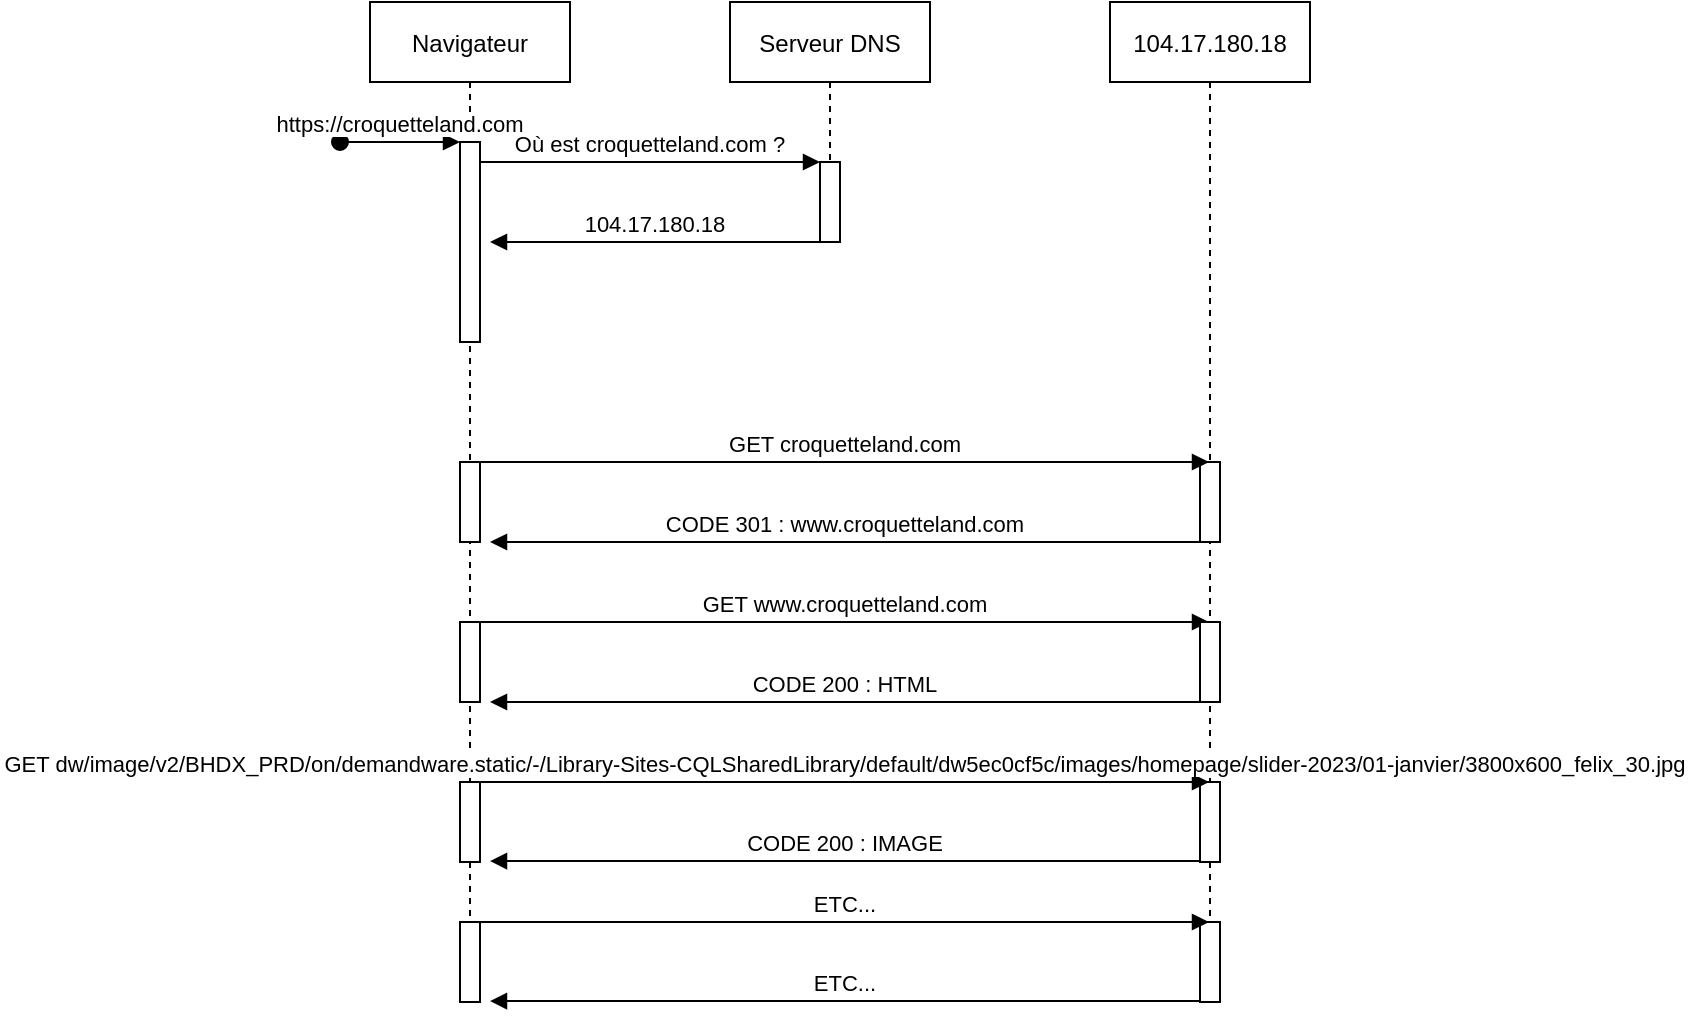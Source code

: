 <mxfile version="20.8.14" type="device"><diagram id="kgpKYQtTHZ0yAKxKKP6v" name="Page-1"><mxGraphModel dx="2899" dy="1243" grid="1" gridSize="10" guides="1" tooltips="1" connect="1" arrows="1" fold="1" page="1" pageScale="1" pageWidth="850" pageHeight="1100" math="0" shadow="0"><root><mxCell id="0"/><mxCell id="1" parent="0"/><mxCell id="3nuBFxr9cyL0pnOWT2aG-1" value="Navigateur" style="shape=umlLifeline;perimeter=lifelinePerimeter;container=1;collapsible=0;recursiveResize=0;rounded=0;shadow=0;strokeWidth=1;" parent="1" vertex="1"><mxGeometry x="120" y="80" width="100" height="500" as="geometry"/></mxCell><mxCell id="3nuBFxr9cyL0pnOWT2aG-2" value="" style="points=[];perimeter=orthogonalPerimeter;rounded=0;shadow=0;strokeWidth=1;" parent="3nuBFxr9cyL0pnOWT2aG-1" vertex="1"><mxGeometry x="45" y="70" width="10" height="100" as="geometry"/></mxCell><mxCell id="3nuBFxr9cyL0pnOWT2aG-3" value="https://croquetteland.com" style="verticalAlign=bottom;startArrow=oval;endArrow=block;startSize=8;shadow=0;strokeWidth=1;" parent="3nuBFxr9cyL0pnOWT2aG-1" target="3nuBFxr9cyL0pnOWT2aG-2" edge="1"><mxGeometry relative="1" as="geometry"><mxPoint x="-15" y="70" as="sourcePoint"/></mxGeometry></mxCell><mxCell id="3nuBFxr9cyL0pnOWT2aG-5" value="Serveur DNS" style="shape=umlLifeline;perimeter=lifelinePerimeter;container=1;collapsible=0;recursiveResize=0;rounded=0;shadow=0;strokeWidth=1;" parent="1" vertex="1"><mxGeometry x="300" y="80" width="100" height="120" as="geometry"/></mxCell><mxCell id="3nuBFxr9cyL0pnOWT2aG-6" value="" style="points=[];perimeter=orthogonalPerimeter;rounded=0;shadow=0;strokeWidth=1;" parent="3nuBFxr9cyL0pnOWT2aG-5" vertex="1"><mxGeometry x="45" y="80" width="10" height="40" as="geometry"/></mxCell><mxCell id="3nuBFxr9cyL0pnOWT2aG-8" value="Où est croquetteland.com ?" style="verticalAlign=bottom;endArrow=block;entryX=0;entryY=0;shadow=0;strokeWidth=1;" parent="1" source="3nuBFxr9cyL0pnOWT2aG-2" target="3nuBFxr9cyL0pnOWT2aG-6" edge="1"><mxGeometry relative="1" as="geometry"><mxPoint x="275" y="160" as="sourcePoint"/></mxGeometry></mxCell><mxCell id="3nuBFxr9cyL0pnOWT2aG-9" value="104.17.180.18" style="verticalAlign=bottom;endArrow=block;entryX=1;entryY=0;shadow=0;strokeWidth=1;" parent="1" source="3nuBFxr9cyL0pnOWT2aG-6" edge="1"><mxGeometry relative="1" as="geometry"><mxPoint x="240" y="200" as="sourcePoint"/><mxPoint x="180" y="200" as="targetPoint"/></mxGeometry></mxCell><mxCell id="KbSZ2zdZQXaIry0W3Slf-1" value="" style="points=[];perimeter=orthogonalPerimeter;rounded=0;shadow=0;strokeWidth=1;" vertex="1" parent="1"><mxGeometry x="165" y="310" width="10" height="40" as="geometry"/></mxCell><mxCell id="KbSZ2zdZQXaIry0W3Slf-2" value="104.17.180.18" style="shape=umlLifeline;perimeter=lifelinePerimeter;container=1;collapsible=0;recursiveResize=0;rounded=0;shadow=0;strokeWidth=1;" vertex="1" parent="1"><mxGeometry x="490" y="80" width="100" height="500" as="geometry"/></mxCell><mxCell id="KbSZ2zdZQXaIry0W3Slf-3" value="" style="points=[];perimeter=orthogonalPerimeter;rounded=0;shadow=0;strokeWidth=1;" vertex="1" parent="1"><mxGeometry x="535" y="310" width="10" height="40" as="geometry"/></mxCell><mxCell id="KbSZ2zdZQXaIry0W3Slf-4" value="GET croquetteland.com" style="verticalAlign=bottom;endArrow=block;shadow=0;strokeWidth=1;" edge="1" parent="1" target="KbSZ2zdZQXaIry0W3Slf-2"><mxGeometry relative="1" as="geometry"><mxPoint x="175" y="310" as="sourcePoint"/><mxPoint x="345" y="310" as="targetPoint"/></mxGeometry></mxCell><mxCell id="KbSZ2zdZQXaIry0W3Slf-5" value="CODE 301 : www.croquetteland.com" style="verticalAlign=bottom;endArrow=block;shadow=0;strokeWidth=1;" edge="1" parent="1"><mxGeometry relative="1" as="geometry"><mxPoint x="535" y="350" as="sourcePoint"/><mxPoint x="180" y="350" as="targetPoint"/></mxGeometry></mxCell><mxCell id="KbSZ2zdZQXaIry0W3Slf-9" value="" style="points=[];perimeter=orthogonalPerimeter;rounded=0;shadow=0;strokeWidth=1;" vertex="1" parent="1"><mxGeometry x="165" y="390" width="10" height="40" as="geometry"/></mxCell><mxCell id="KbSZ2zdZQXaIry0W3Slf-10" value="GET www.croquetteland.com" style="verticalAlign=bottom;endArrow=block;shadow=0;strokeWidth=1;" edge="1" parent="1"><mxGeometry relative="1" as="geometry"><mxPoint x="175" y="390" as="sourcePoint"/><mxPoint x="539.5" y="390" as="targetPoint"/></mxGeometry></mxCell><mxCell id="KbSZ2zdZQXaIry0W3Slf-11" value="" style="points=[];perimeter=orthogonalPerimeter;rounded=0;shadow=0;strokeWidth=1;" vertex="1" parent="1"><mxGeometry x="535" y="390" width="10" height="40" as="geometry"/></mxCell><mxCell id="KbSZ2zdZQXaIry0W3Slf-12" value="CODE 200 : HTML" style="verticalAlign=bottom;endArrow=block;shadow=0;strokeWidth=1;" edge="1" parent="1"><mxGeometry relative="1" as="geometry"><mxPoint x="535" y="430" as="sourcePoint"/><mxPoint x="180" y="430" as="targetPoint"/></mxGeometry></mxCell><mxCell id="KbSZ2zdZQXaIry0W3Slf-13" value="" style="points=[];perimeter=orthogonalPerimeter;rounded=0;shadow=0;strokeWidth=1;" vertex="1" parent="1"><mxGeometry x="165" y="470" width="10" height="40" as="geometry"/></mxCell><mxCell id="KbSZ2zdZQXaIry0W3Slf-14" value="" style="points=[];perimeter=orthogonalPerimeter;rounded=0;shadow=0;strokeWidth=1;" vertex="1" parent="1"><mxGeometry x="535" y="470" width="10" height="40" as="geometry"/></mxCell><mxCell id="KbSZ2zdZQXaIry0W3Slf-15" value="GET dw/image/v2/BHDX_PRD/on/demandware.static/-/Library-Sites-CQLSharedLibrary/default/dw5ec0cf5c/images/homepage/slider-2023/01-janvier/3800x600_felix_30.jpg" style="verticalAlign=bottom;endArrow=block;shadow=0;strokeWidth=1;" edge="1" parent="1"><mxGeometry relative="1" as="geometry"><mxPoint x="175" y="470" as="sourcePoint"/><mxPoint x="539.5" y="470" as="targetPoint"/></mxGeometry></mxCell><mxCell id="KbSZ2zdZQXaIry0W3Slf-16" value="CODE 200 : IMAGE" style="verticalAlign=bottom;endArrow=block;shadow=0;strokeWidth=1;" edge="1" parent="1"><mxGeometry relative="1" as="geometry"><mxPoint x="535" y="509.52" as="sourcePoint"/><mxPoint x="180" y="509.52" as="targetPoint"/></mxGeometry></mxCell><mxCell id="KbSZ2zdZQXaIry0W3Slf-17" value="" style="points=[];perimeter=orthogonalPerimeter;rounded=0;shadow=0;strokeWidth=1;" vertex="1" parent="1"><mxGeometry x="165" y="540" width="10" height="40" as="geometry"/></mxCell><mxCell id="KbSZ2zdZQXaIry0W3Slf-18" value="" style="points=[];perimeter=orthogonalPerimeter;rounded=0;shadow=0;strokeWidth=1;" vertex="1" parent="1"><mxGeometry x="535" y="540" width="10" height="40" as="geometry"/></mxCell><mxCell id="KbSZ2zdZQXaIry0W3Slf-19" value="ETC..." style="verticalAlign=bottom;endArrow=block;shadow=0;strokeWidth=1;" edge="1" parent="1"><mxGeometry relative="1" as="geometry"><mxPoint x="175" y="540" as="sourcePoint"/><mxPoint x="539.5" y="540" as="targetPoint"/></mxGeometry></mxCell><mxCell id="KbSZ2zdZQXaIry0W3Slf-20" value="ETC..." style="verticalAlign=bottom;endArrow=block;shadow=0;strokeWidth=1;" edge="1" parent="1"><mxGeometry relative="1" as="geometry"><mxPoint x="535" y="579.52" as="sourcePoint"/><mxPoint x="180" y="579.52" as="targetPoint"/></mxGeometry></mxCell></root></mxGraphModel></diagram></mxfile>